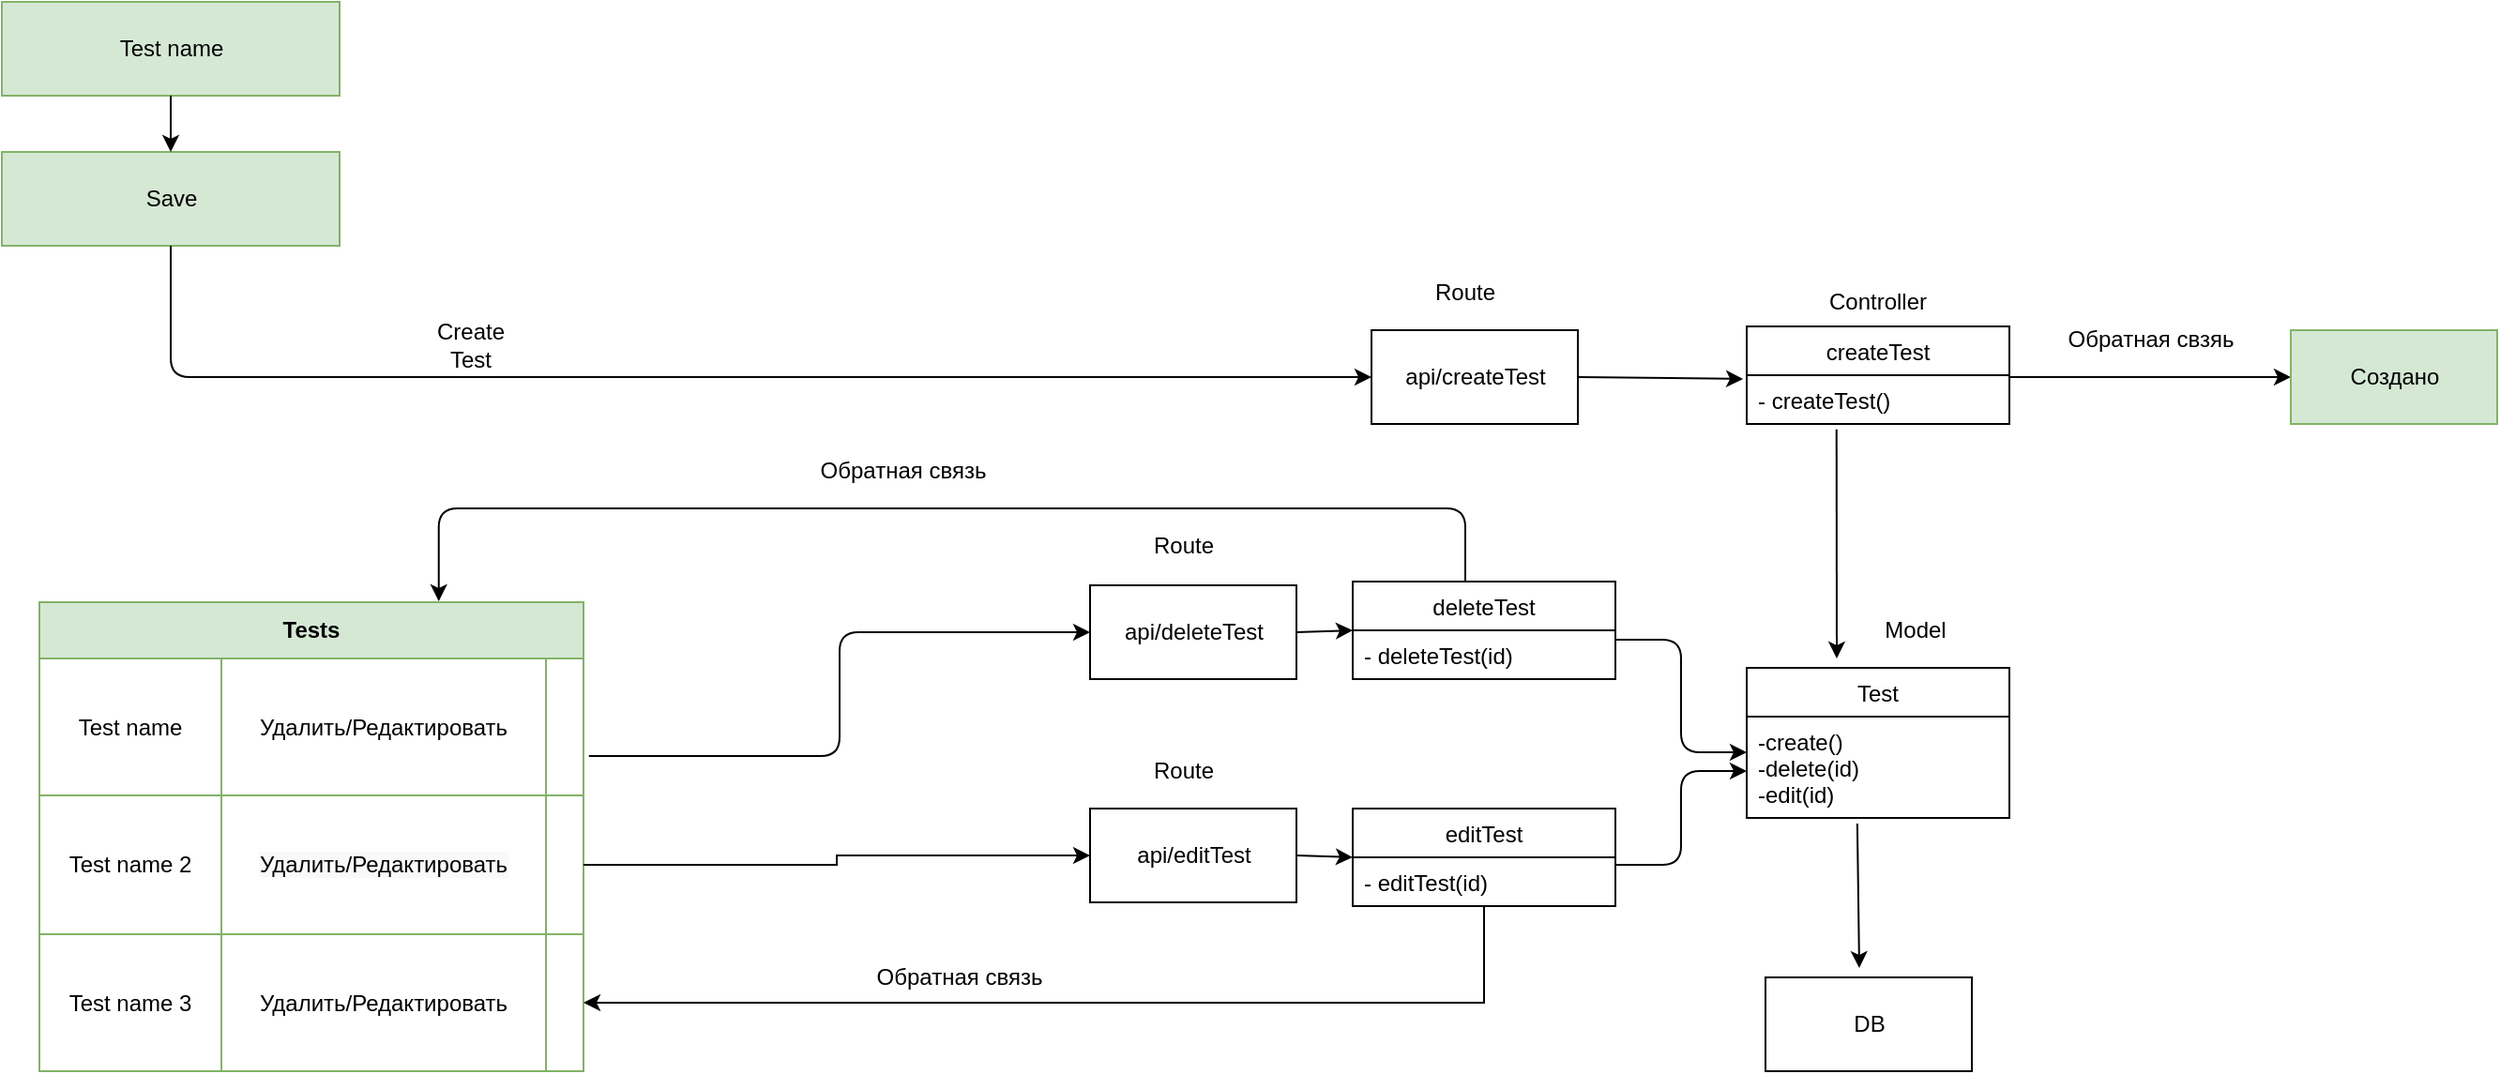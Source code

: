 <mxfile version="14.5.1" type="device"><diagram name="Page-1" id="9f46799a-70d6-7492-0946-bef42562c5a5"><mxGraphModel dx="788" dy="513" grid="1" gridSize="10" guides="1" tooltips="1" connect="1" arrows="1" fold="1" page="1" pageScale="1" pageWidth="3300" pageHeight="2339" background="#ffffff" math="0" shadow="0"><root><mxCell id="0"/><mxCell id="1" parent="0"/><mxCell id="3VBnpVG-pWH1CJPwTmI9-4" value="Test name" style="html=1;fillColor=#d5e8d4;strokeColor=#82b366;" vertex="1" parent="1"><mxGeometry x="40" y="40" width="180" height="50" as="geometry"/></mxCell><mxCell id="3VBnpVG-pWH1CJPwTmI9-5" value="Save" style="html=1;fillColor=#d5e8d4;strokeColor=#82b366;" vertex="1" parent="1"><mxGeometry x="40" y="120" width="180" height="50" as="geometry"/></mxCell><mxCell id="3VBnpVG-pWH1CJPwTmI9-6" value="" style="endArrow=classic;html=1;exitX=0.5;exitY=1;exitDx=0;exitDy=0;" edge="1" parent="1" source="3VBnpVG-pWH1CJPwTmI9-4" target="3VBnpVG-pWH1CJPwTmI9-5"><mxGeometry width="50" height="50" relative="1" as="geometry"><mxPoint x="340" y="160" as="sourcePoint"/><mxPoint x="390" y="110" as="targetPoint"/></mxGeometry></mxCell><mxCell id="3VBnpVG-pWH1CJPwTmI9-7" value="" style="endArrow=classic;html=1;exitX=0.5;exitY=1;exitDx=0;exitDy=0;entryX=0;entryY=0.5;entryDx=0;entryDy=0;" edge="1" parent="1" source="3VBnpVG-pWH1CJPwTmI9-5" target="3VBnpVG-pWH1CJPwTmI9-9"><mxGeometry width="50" height="50" relative="1" as="geometry"><mxPoint x="340" y="160" as="sourcePoint"/><mxPoint x="300" y="250" as="targetPoint"/><Array as="points"><mxPoint x="130" y="240"/></Array></mxGeometry></mxCell><mxCell id="3VBnpVG-pWH1CJPwTmI9-8" value="Create Test" style="text;html=1;strokeColor=none;fillColor=none;align=center;verticalAlign=middle;whiteSpace=wrap;rounded=0;" vertex="1" parent="1"><mxGeometry x="270" y="213" width="40" height="20" as="geometry"/></mxCell><mxCell id="3VBnpVG-pWH1CJPwTmI9-9" value="api/createTest" style="html=1;" vertex="1" parent="1"><mxGeometry x="770" y="215" width="110" height="50" as="geometry"/></mxCell><mxCell id="3VBnpVG-pWH1CJPwTmI9-10" value="Route" style="text;html=1;strokeColor=none;fillColor=none;align=center;verticalAlign=middle;whiteSpace=wrap;rounded=0;" vertex="1" parent="1"><mxGeometry x="800" y="185" width="40" height="20" as="geometry"/></mxCell><mxCell id="3VBnpVG-pWH1CJPwTmI9-11" value="createTest" style="swimlane;fontStyle=0;childLayout=stackLayout;horizontal=1;startSize=26;fillColor=none;horizontalStack=0;resizeParent=1;resizeParentMax=0;resizeLast=0;collapsible=1;marginBottom=0;" vertex="1" parent="1"><mxGeometry x="970" y="213" width="140" height="52" as="geometry"/></mxCell><mxCell id="3VBnpVG-pWH1CJPwTmI9-12" value="- createTest()" style="text;strokeColor=none;fillColor=none;align=left;verticalAlign=top;spacingLeft=4;spacingRight=4;overflow=hidden;rotatable=0;points=[[0,0.5],[1,0.5]];portConstraint=eastwest;" vertex="1" parent="3VBnpVG-pWH1CJPwTmI9-11"><mxGeometry y="26" width="140" height="26" as="geometry"/></mxCell><mxCell id="3VBnpVG-pWH1CJPwTmI9-15" value="Controller" style="text;html=1;strokeColor=none;fillColor=none;align=center;verticalAlign=middle;whiteSpace=wrap;rounded=0;" vertex="1" parent="1"><mxGeometry x="1020" y="190" width="40" height="20" as="geometry"/></mxCell><mxCell id="3VBnpVG-pWH1CJPwTmI9-17" value="Test" style="swimlane;fontStyle=0;childLayout=stackLayout;horizontal=1;startSize=26;fillColor=none;horizontalStack=0;resizeParent=1;resizeParentMax=0;resizeLast=0;collapsible=1;marginBottom=0;" vertex="1" parent="1"><mxGeometry x="970" y="395" width="140" height="80" as="geometry"/></mxCell><mxCell id="3VBnpVG-pWH1CJPwTmI9-18" value="-create()&#10;-delete(id)&#10;-edit(id)" style="text;strokeColor=none;fillColor=none;align=left;verticalAlign=top;spacingLeft=4;spacingRight=4;overflow=hidden;rotatable=0;points=[[0,0.5],[1,0.5]];portConstraint=eastwest;" vertex="1" parent="3VBnpVG-pWH1CJPwTmI9-17"><mxGeometry y="26" width="140" height="54" as="geometry"/></mxCell><mxCell id="3VBnpVG-pWH1CJPwTmI9-21" value="Model" style="text;html=1;strokeColor=none;fillColor=none;align=center;verticalAlign=middle;whiteSpace=wrap;rounded=0;" vertex="1" parent="1"><mxGeometry x="1040" y="365" width="40" height="20" as="geometry"/></mxCell><mxCell id="3VBnpVG-pWH1CJPwTmI9-22" value="" style="endArrow=classic;html=1;exitX=1;exitY=0.5;exitDx=0;exitDy=0;entryX=-0.014;entryY=0.077;entryDx=0;entryDy=0;entryPerimeter=0;" edge="1" parent="1" target="3VBnpVG-pWH1CJPwTmI9-12"><mxGeometry width="50" height="50" relative="1" as="geometry"><mxPoint x="880.0" y="240" as="sourcePoint"/><mxPoint x="980" y="285" as="targetPoint"/></mxGeometry></mxCell><mxCell id="3VBnpVG-pWH1CJPwTmI9-24" value="DB" style="html=1;" vertex="1" parent="1"><mxGeometry x="980" y="560" width="110" height="50" as="geometry"/></mxCell><mxCell id="3VBnpVG-pWH1CJPwTmI9-27" value="" style="endArrow=classic;html=1;exitX=0.421;exitY=1.056;exitDx=0;exitDy=0;exitPerimeter=0;" edge="1" parent="1" source="3VBnpVG-pWH1CJPwTmI9-18"><mxGeometry width="50" height="50" relative="1" as="geometry"><mxPoint x="1000" y="545" as="sourcePoint"/><mxPoint x="1030" y="555" as="targetPoint"/></mxGeometry></mxCell><mxCell id="3VBnpVG-pWH1CJPwTmI9-28" value="Tests" style="shape=table;html=1;whiteSpace=wrap;startSize=30;container=1;collapsible=0;childLayout=tableLayout;fontStyle=1;align=center;fillColor=#d5e8d4;strokeColor=#82b366;" vertex="1" parent="1"><mxGeometry x="60" y="360" width="290" height="250" as="geometry"/></mxCell><mxCell id="3VBnpVG-pWH1CJPwTmI9-29" value="" style="shape=partialRectangle;html=1;whiteSpace=wrap;collapsible=0;dropTarget=0;pointerEvents=0;fillColor=none;top=0;left=0;bottom=0;right=0;points=[[0,0.5],[1,0.5]];portConstraint=eastwest;" vertex="1" parent="3VBnpVG-pWH1CJPwTmI9-28"><mxGeometry y="30" width="290" height="73" as="geometry"/></mxCell><mxCell id="3VBnpVG-pWH1CJPwTmI9-30" value="Test name" style="shape=partialRectangle;html=1;whiteSpace=wrap;connectable=0;fillColor=none;top=0;left=0;bottom=0;right=0;overflow=hidden;" vertex="1" parent="3VBnpVG-pWH1CJPwTmI9-29"><mxGeometry width="97" height="73" as="geometry"/></mxCell><mxCell id="3VBnpVG-pWH1CJPwTmI9-31" value="Удалить/Редактировать" style="shape=partialRectangle;html=1;whiteSpace=wrap;connectable=0;fillColor=none;top=0;left=0;bottom=0;right=0;overflow=hidden;" vertex="1" parent="3VBnpVG-pWH1CJPwTmI9-29"><mxGeometry x="97" width="173" height="73" as="geometry"/></mxCell><mxCell id="3VBnpVG-pWH1CJPwTmI9-32" value="" style="shape=partialRectangle;html=1;whiteSpace=wrap;connectable=0;fillColor=none;top=0;left=0;bottom=0;right=0;overflow=hidden;" vertex="1" parent="3VBnpVG-pWH1CJPwTmI9-29"><mxGeometry x="270" width="20" height="73" as="geometry"/></mxCell><mxCell id="3VBnpVG-pWH1CJPwTmI9-33" value="" style="shape=partialRectangle;html=1;whiteSpace=wrap;collapsible=0;dropTarget=0;pointerEvents=0;fillColor=none;top=0;left=0;bottom=0;right=0;points=[[0,0.5],[1,0.5]];portConstraint=eastwest;" vertex="1" parent="3VBnpVG-pWH1CJPwTmI9-28"><mxGeometry y="103" width="290" height="74" as="geometry"/></mxCell><mxCell id="3VBnpVG-pWH1CJPwTmI9-34" value="Test name 2" style="shape=partialRectangle;html=1;whiteSpace=wrap;connectable=0;fillColor=none;top=0;left=0;bottom=0;right=0;overflow=hidden;" vertex="1" parent="3VBnpVG-pWH1CJPwTmI9-33"><mxGeometry width="97" height="74" as="geometry"/></mxCell><mxCell id="3VBnpVG-pWH1CJPwTmI9-35" value="&lt;meta charset=&quot;utf-8&quot;&gt;&lt;span style=&quot;color: rgb(0, 0, 0); font-family: helvetica; font-size: 12px; font-style: normal; font-weight: 400; letter-spacing: normal; text-align: center; text-indent: 0px; text-transform: none; word-spacing: 0px; background-color: rgb(248, 249, 250); display: inline; float: none;&quot;&gt;Удалить/Редактировать&lt;/span&gt;" style="shape=partialRectangle;html=1;whiteSpace=wrap;connectable=0;fillColor=none;top=0;left=0;bottom=0;right=0;overflow=hidden;" vertex="1" parent="3VBnpVG-pWH1CJPwTmI9-33"><mxGeometry x="97" width="173" height="74" as="geometry"/></mxCell><mxCell id="3VBnpVG-pWH1CJPwTmI9-36" value="" style="shape=partialRectangle;html=1;whiteSpace=wrap;connectable=0;fillColor=none;top=0;left=0;bottom=0;right=0;overflow=hidden;" vertex="1" parent="3VBnpVG-pWH1CJPwTmI9-33"><mxGeometry x="270" width="20" height="74" as="geometry"/></mxCell><mxCell id="3VBnpVG-pWH1CJPwTmI9-37" value="" style="shape=partialRectangle;html=1;whiteSpace=wrap;collapsible=0;dropTarget=0;pointerEvents=0;fillColor=none;top=0;left=0;bottom=0;right=0;points=[[0,0.5],[1,0.5]];portConstraint=eastwest;" vertex="1" parent="3VBnpVG-pWH1CJPwTmI9-28"><mxGeometry y="177" width="290" height="73" as="geometry"/></mxCell><mxCell id="3VBnpVG-pWH1CJPwTmI9-38" value="&lt;span&gt;Test name 3&lt;/span&gt;" style="shape=partialRectangle;html=1;whiteSpace=wrap;connectable=0;fillColor=none;top=0;left=0;bottom=0;right=0;overflow=hidden;" vertex="1" parent="3VBnpVG-pWH1CJPwTmI9-37"><mxGeometry width="97" height="73" as="geometry"/></mxCell><mxCell id="3VBnpVG-pWH1CJPwTmI9-39" value="&lt;span style=&quot;font-family: &amp;#34;helvetica&amp;#34;&quot;&gt;Удалить/Редактировать&lt;/span&gt;" style="shape=partialRectangle;html=1;whiteSpace=wrap;connectable=0;fillColor=none;top=0;left=0;bottom=0;right=0;overflow=hidden;" vertex="1" parent="3VBnpVG-pWH1CJPwTmI9-37"><mxGeometry x="97" width="173" height="73" as="geometry"/></mxCell><mxCell id="3VBnpVG-pWH1CJPwTmI9-40" value="" style="shape=partialRectangle;html=1;whiteSpace=wrap;connectable=0;fillColor=none;top=0;left=0;bottom=0;right=0;overflow=hidden;" vertex="1" parent="3VBnpVG-pWH1CJPwTmI9-37"><mxGeometry x="270" width="20" height="73" as="geometry"/></mxCell><mxCell id="3VBnpVG-pWH1CJPwTmI9-42" value="api/deleteTest" style="html=1;" vertex="1" parent="1"><mxGeometry x="620" y="351" width="110" height="50" as="geometry"/></mxCell><mxCell id="3VBnpVG-pWH1CJPwTmI9-43" value="Route" style="text;html=1;strokeColor=none;fillColor=none;align=center;verticalAlign=middle;whiteSpace=wrap;rounded=0;" vertex="1" parent="1"><mxGeometry x="650" y="320" width="40" height="20" as="geometry"/></mxCell><mxCell id="3VBnpVG-pWH1CJPwTmI9-44" value="deleteTest" style="swimlane;fontStyle=0;childLayout=stackLayout;horizontal=1;startSize=26;fillColor=none;horizontalStack=0;resizeParent=1;resizeParentMax=0;resizeLast=0;collapsible=1;marginBottom=0;" vertex="1" parent="1"><mxGeometry x="760" y="349" width="140" height="52" as="geometry"/></mxCell><mxCell id="3VBnpVG-pWH1CJPwTmI9-45" value="- deleteTest(id)" style="text;strokeColor=none;fillColor=none;align=left;verticalAlign=top;spacingLeft=4;spacingRight=4;overflow=hidden;rotatable=0;points=[[0,0.5],[1,0.5]];portConstraint=eastwest;" vertex="1" parent="3VBnpVG-pWH1CJPwTmI9-44"><mxGeometry y="26" width="140" height="26" as="geometry"/></mxCell><mxCell id="3VBnpVG-pWH1CJPwTmI9-48" value="api/editTest" style="html=1;" vertex="1" parent="1"><mxGeometry x="620" y="470" width="110" height="50" as="geometry"/></mxCell><mxCell id="3VBnpVG-pWH1CJPwTmI9-69" style="edgeStyle=orthogonalEdgeStyle;rounded=0;orthogonalLoop=1;jettySize=auto;html=1;" edge="1" parent="1" source="3VBnpVG-pWH1CJPwTmI9-50" target="3VBnpVG-pWH1CJPwTmI9-37"><mxGeometry relative="1" as="geometry"/></mxCell><mxCell id="3VBnpVG-pWH1CJPwTmI9-50" value="editTest" style="swimlane;fontStyle=0;childLayout=stackLayout;horizontal=1;startSize=26;fillColor=none;horizontalStack=0;resizeParent=1;resizeParentMax=0;resizeLast=0;collapsible=1;marginBottom=0;" vertex="1" parent="1"><mxGeometry x="760" y="470" width="140" height="52" as="geometry"/></mxCell><mxCell id="3VBnpVG-pWH1CJPwTmI9-51" value="- editTest(id)" style="text;strokeColor=none;fillColor=none;align=left;verticalAlign=top;spacingLeft=4;spacingRight=4;overflow=hidden;rotatable=0;points=[[0,0.5],[1,0.5]];portConstraint=eastwest;" vertex="1" parent="3VBnpVG-pWH1CJPwTmI9-50"><mxGeometry y="26" width="140" height="26" as="geometry"/></mxCell><mxCell id="3VBnpVG-pWH1CJPwTmI9-52" value="" style="endArrow=classic;html=1;entryX=0;entryY=0.5;entryDx=0;entryDy=0;exitX=1;exitY=0.5;exitDx=0;exitDy=0;" edge="1" parent="1" source="3VBnpVG-pWH1CJPwTmI9-48" target="3VBnpVG-pWH1CJPwTmI9-50"><mxGeometry width="50" height="50" relative="1" as="geometry"><mxPoint x="680" y="510" as="sourcePoint"/><mxPoint x="730" y="460" as="targetPoint"/></mxGeometry></mxCell><mxCell id="3VBnpVG-pWH1CJPwTmI9-54" value="" style="edgeStyle=elbowEdgeStyle;elbow=horizontal;endArrow=classic;html=1;exitX=1.01;exitY=0.712;exitDx=0;exitDy=0;exitPerimeter=0;entryX=0;entryY=0.5;entryDx=0;entryDy=0;" edge="1" parent="1" source="3VBnpVG-pWH1CJPwTmI9-29" target="3VBnpVG-pWH1CJPwTmI9-42"><mxGeometry width="50" height="50" relative="1" as="geometry"><mxPoint x="710" y="440" as="sourcePoint"/><mxPoint x="760" y="390" as="targetPoint"/></mxGeometry></mxCell><mxCell id="3VBnpVG-pWH1CJPwTmI9-56" style="edgeStyle=orthogonalEdgeStyle;rounded=0;orthogonalLoop=1;jettySize=auto;html=1;entryX=0;entryY=0.5;entryDx=0;entryDy=0;" edge="1" parent="1" source="3VBnpVG-pWH1CJPwTmI9-33" target="3VBnpVG-pWH1CJPwTmI9-48"><mxGeometry relative="1" as="geometry"/></mxCell><mxCell id="3VBnpVG-pWH1CJPwTmI9-57" value="" style="endArrow=classic;html=1;exitX=1;exitY=0.5;exitDx=0;exitDy=0;entryX=0;entryY=0.5;entryDx=0;entryDy=0;" edge="1" parent="1" source="3VBnpVG-pWH1CJPwTmI9-42" target="3VBnpVG-pWH1CJPwTmI9-44"><mxGeometry width="50" height="50" relative="1" as="geometry"><mxPoint x="600" y="440" as="sourcePoint"/><mxPoint x="760" y="378" as="targetPoint"/></mxGeometry></mxCell><mxCell id="3VBnpVG-pWH1CJPwTmI9-58" value="Route" style="text;html=1;strokeColor=none;fillColor=none;align=center;verticalAlign=middle;whiteSpace=wrap;rounded=0;" vertex="1" parent="1"><mxGeometry x="650" y="440" width="40" height="20" as="geometry"/></mxCell><mxCell id="3VBnpVG-pWH1CJPwTmI9-59" value="" style="edgeStyle=elbowEdgeStyle;elbow=horizontal;endArrow=classic;html=1;entryX=0;entryY=0.537;entryDx=0;entryDy=0;entryPerimeter=0;" edge="1" parent="1" target="3VBnpVG-pWH1CJPwTmI9-18"><mxGeometry width="50" height="50" relative="1" as="geometry"><mxPoint x="900" y="500" as="sourcePoint"/><mxPoint x="960" y="450" as="targetPoint"/></mxGeometry></mxCell><mxCell id="3VBnpVG-pWH1CJPwTmI9-60" value="" style="edgeStyle=elbowEdgeStyle;elbow=horizontal;endArrow=classic;html=1;entryX=0;entryY=0.352;entryDx=0;entryDy=0;entryPerimeter=0;" edge="1" parent="1" target="3VBnpVG-pWH1CJPwTmI9-18"><mxGeometry width="50" height="50" relative="1" as="geometry"><mxPoint x="900" y="380" as="sourcePoint"/><mxPoint x="950" y="330" as="targetPoint"/></mxGeometry></mxCell><mxCell id="3VBnpVG-pWH1CJPwTmI9-61" value="" style="endArrow=classic;html=1;exitX=0.342;exitY=1.109;exitDx=0;exitDy=0;exitPerimeter=0;" edge="1" parent="1" source="3VBnpVG-pWH1CJPwTmI9-12"><mxGeometry width="50" height="50" relative="1" as="geometry"><mxPoint x="980" y="350" as="sourcePoint"/><mxPoint x="1018" y="390" as="targetPoint"/></mxGeometry></mxCell><mxCell id="3VBnpVG-pWH1CJPwTmI9-62" value="" style="endArrow=classic;html=1;entryX=0;entryY=0.5;entryDx=0;entryDy=0;" edge="1" parent="1" target="3VBnpVG-pWH1CJPwTmI9-63"><mxGeometry width="50" height="50" relative="1" as="geometry"><mxPoint x="1110" y="240" as="sourcePoint"/><mxPoint x="1180" y="240" as="targetPoint"/></mxGeometry></mxCell><mxCell id="3VBnpVG-pWH1CJPwTmI9-63" value="Создано" style="html=1;fillColor=#d5e8d4;strokeColor=#82b366;" vertex="1" parent="1"><mxGeometry x="1260" y="215" width="110" height="50" as="geometry"/></mxCell><mxCell id="3VBnpVG-pWH1CJPwTmI9-64" value="" style="edgeStyle=elbowEdgeStyle;elbow=vertical;endArrow=classic;html=1;entryX=0.734;entryY=-0.002;entryDx=0;entryDy=0;entryPerimeter=0;" edge="1" parent="1" target="3VBnpVG-pWH1CJPwTmI9-28"><mxGeometry width="50" height="50" relative="1" as="geometry"><mxPoint x="820" y="349" as="sourcePoint"/><mxPoint x="270" y="299" as="targetPoint"/><Array as="points"><mxPoint x="550" y="310"/></Array></mxGeometry></mxCell><mxCell id="3VBnpVG-pWH1CJPwTmI9-70" value="Обратная свзяь" style="text;html=1;align=center;verticalAlign=middle;resizable=0;points=[];autosize=1;" vertex="1" parent="1"><mxGeometry x="1130" y="210" width="110" height="20" as="geometry"/></mxCell><mxCell id="3VBnpVG-pWH1CJPwTmI9-71" value="Обратная связь" style="text;html=1;align=center;verticalAlign=middle;resizable=0;points=[];autosize=1;" vertex="1" parent="1"><mxGeometry x="465" y="280" width="110" height="20" as="geometry"/></mxCell><mxCell id="3VBnpVG-pWH1CJPwTmI9-72" value="Обратная связь" style="text;html=1;align=center;verticalAlign=middle;resizable=0;points=[];autosize=1;" vertex="1" parent="1"><mxGeometry x="495" y="550" width="110" height="20" as="geometry"/></mxCell></root></mxGraphModel></diagram></mxfile>